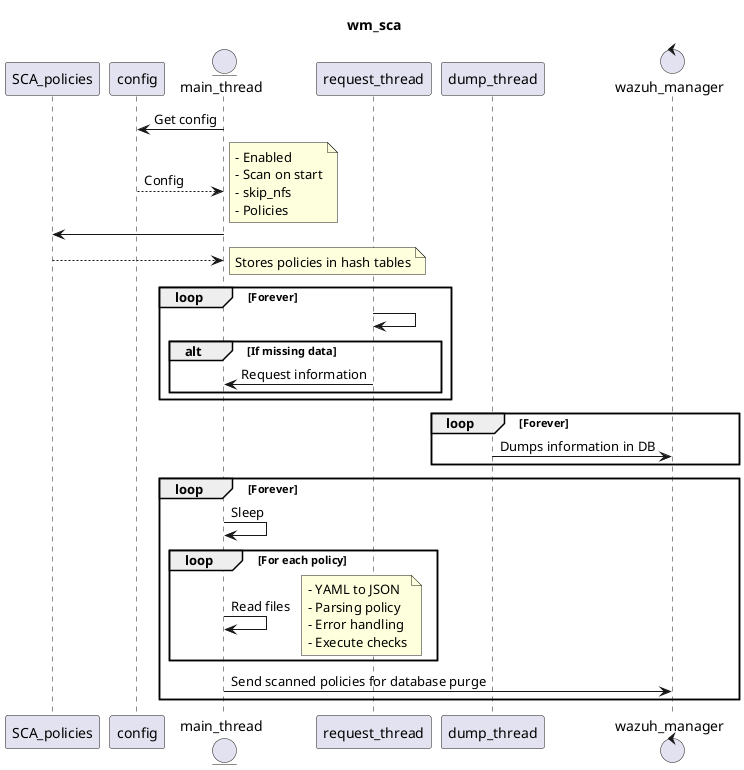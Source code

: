 ' Copyright (C) 2015, Fortishield Inc.
' Created by Fortishield, Inc. <info@wazuh.com>.
' This program is free software; you can redistribute it and/or modify it under the terms of GPLv2

@startuml
title wm_sca

participant SCA_policies 
participant config
entity main_thread
participant request_thread
participant dump_thread
control wazuh_manager

main_thread -> config : Get config
config --> main_thread : Config
note right
    - Enabled
    - Scan on start
    - skip_nfs
    - Policies
end note

main_thread -> SCA_policies
SCA_policies --> main_thread
note right
    Stores policies in hash tables
end note

loop Forever
    request_thread -> request_thread
    alt If missing data
        request_thread -> main_thread: Request information
    end
end

loop Forever
    dump_thread -> wazuh_manager: Dumps information in DB
end

loop Forever
    main_thread -> main_thread: Sleep
        loop For each policy
            main_thread -> main_thread: Read files
            note right
                 - YAML to JSON
                 - Parsing policy
                 - Error handling
                 - Execute checks
            end note
        end
    main_thread -> wazuh_manager: Send scanned policies for database purge
end

@enduml
